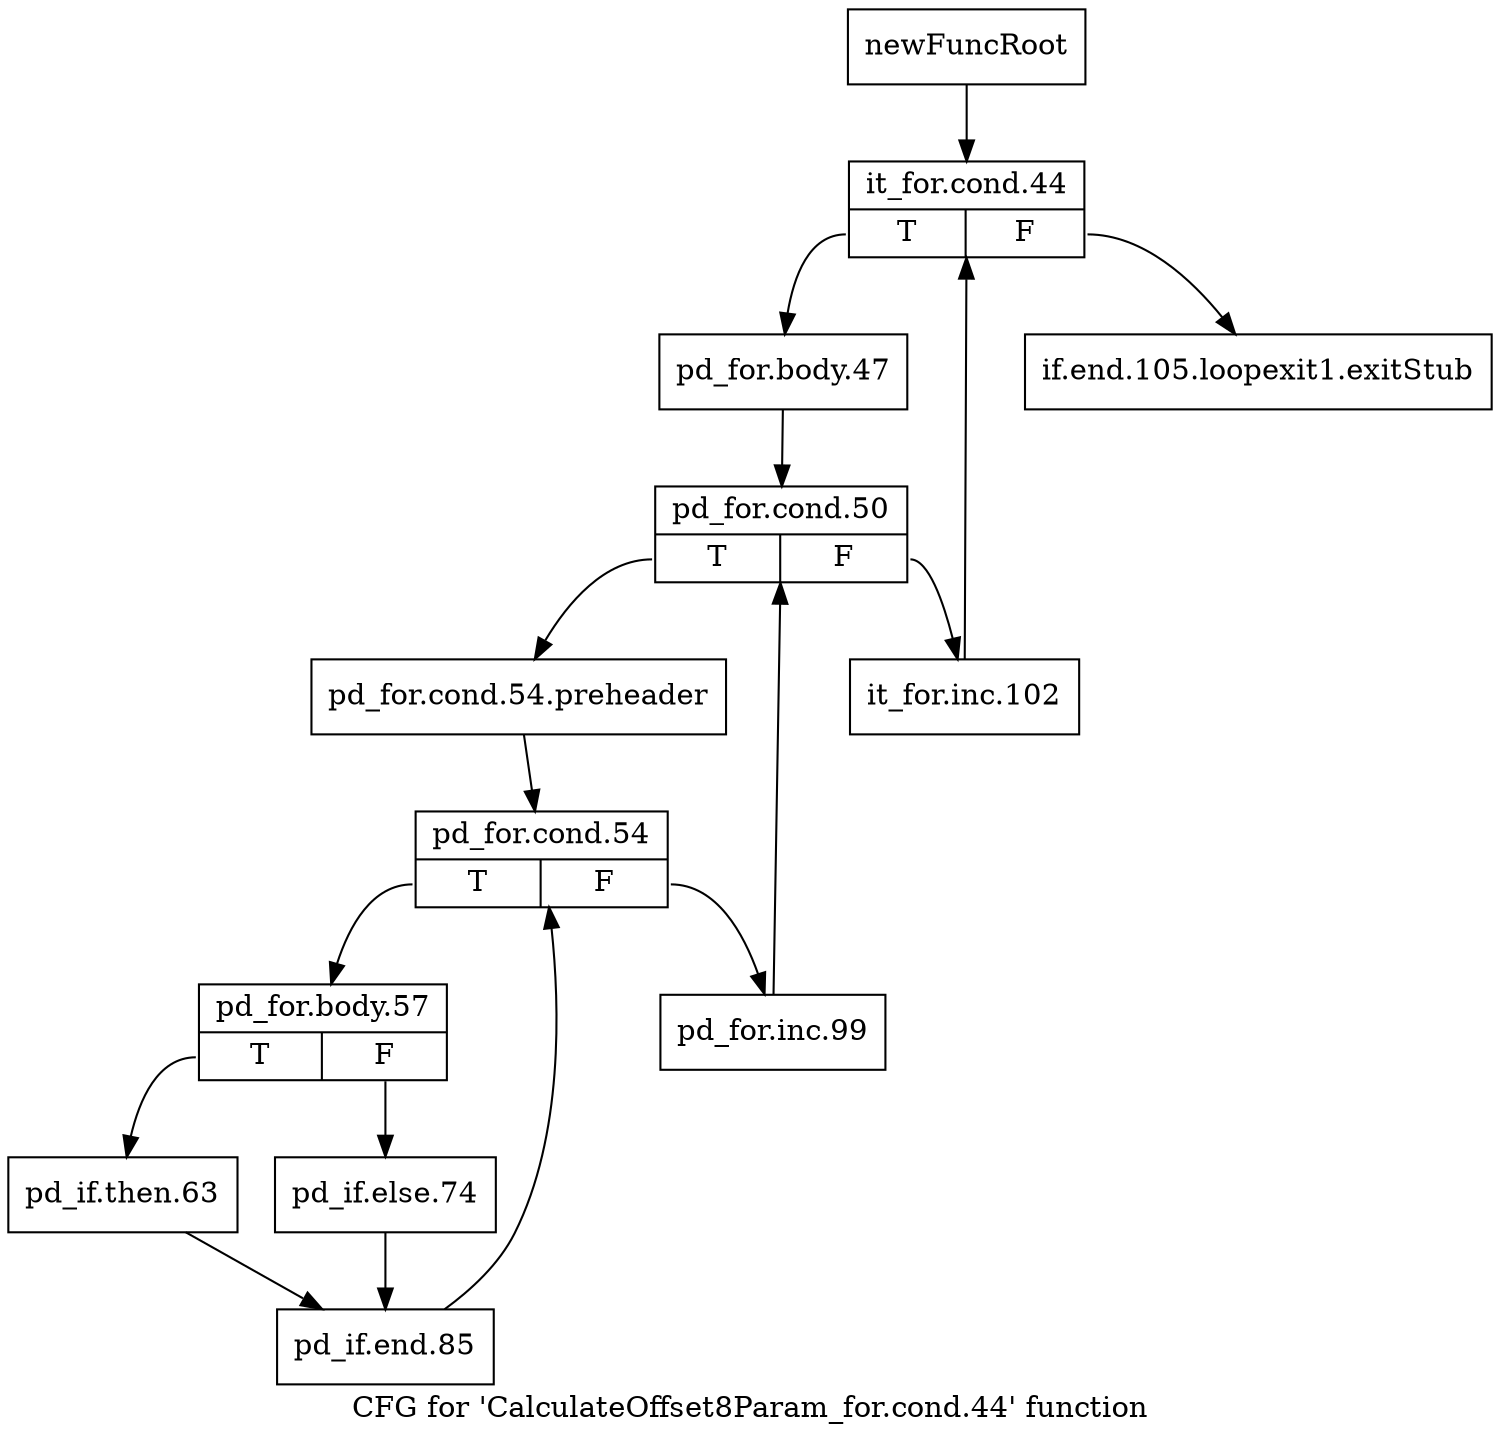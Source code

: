 digraph "CFG for 'CalculateOffset8Param_for.cond.44' function" {
	label="CFG for 'CalculateOffset8Param_for.cond.44' function";

	Node0x28037f0 [shape=record,label="{newFuncRoot}"];
	Node0x28037f0 -> Node0x2803890;
	Node0x2803840 [shape=record,label="{if.end.105.loopexit1.exitStub}"];
	Node0x2803890 [shape=record,label="{it_for.cond.44|{<s0>T|<s1>F}}"];
	Node0x2803890:s0 -> Node0x28038e0;
	Node0x2803890:s1 -> Node0x2803840;
	Node0x28038e0 [shape=record,label="{pd_for.body.47}"];
	Node0x28038e0 -> Node0x2803930;
	Node0x2803930 [shape=record,label="{pd_for.cond.50|{<s0>T|<s1>F}}"];
	Node0x2803930:s0 -> Node0x2804240;
	Node0x2803930:s1 -> Node0x2803980;
	Node0x2803980 [shape=record,label="{it_for.inc.102}"];
	Node0x2803980 -> Node0x2803890;
	Node0x2804240 [shape=record,label="{pd_for.cond.54.preheader}"];
	Node0x2804240 -> Node0x2804290;
	Node0x2804290 [shape=record,label="{pd_for.cond.54|{<s0>T|<s1>F}}"];
	Node0x2804290:s0 -> Node0x2804330;
	Node0x2804290:s1 -> Node0x28042e0;
	Node0x28042e0 [shape=record,label="{pd_for.inc.99}"];
	Node0x28042e0 -> Node0x2803930;
	Node0x2804330 [shape=record,label="{pd_for.body.57|{<s0>T|<s1>F}}"];
	Node0x2804330:s0 -> Node0x28043d0;
	Node0x2804330:s1 -> Node0x2804380;
	Node0x2804380 [shape=record,label="{pd_if.else.74}"];
	Node0x2804380 -> Node0x2804420;
	Node0x28043d0 [shape=record,label="{pd_if.then.63}"];
	Node0x28043d0 -> Node0x2804420;
	Node0x2804420 [shape=record,label="{pd_if.end.85}"];
	Node0x2804420 -> Node0x2804290;
}
